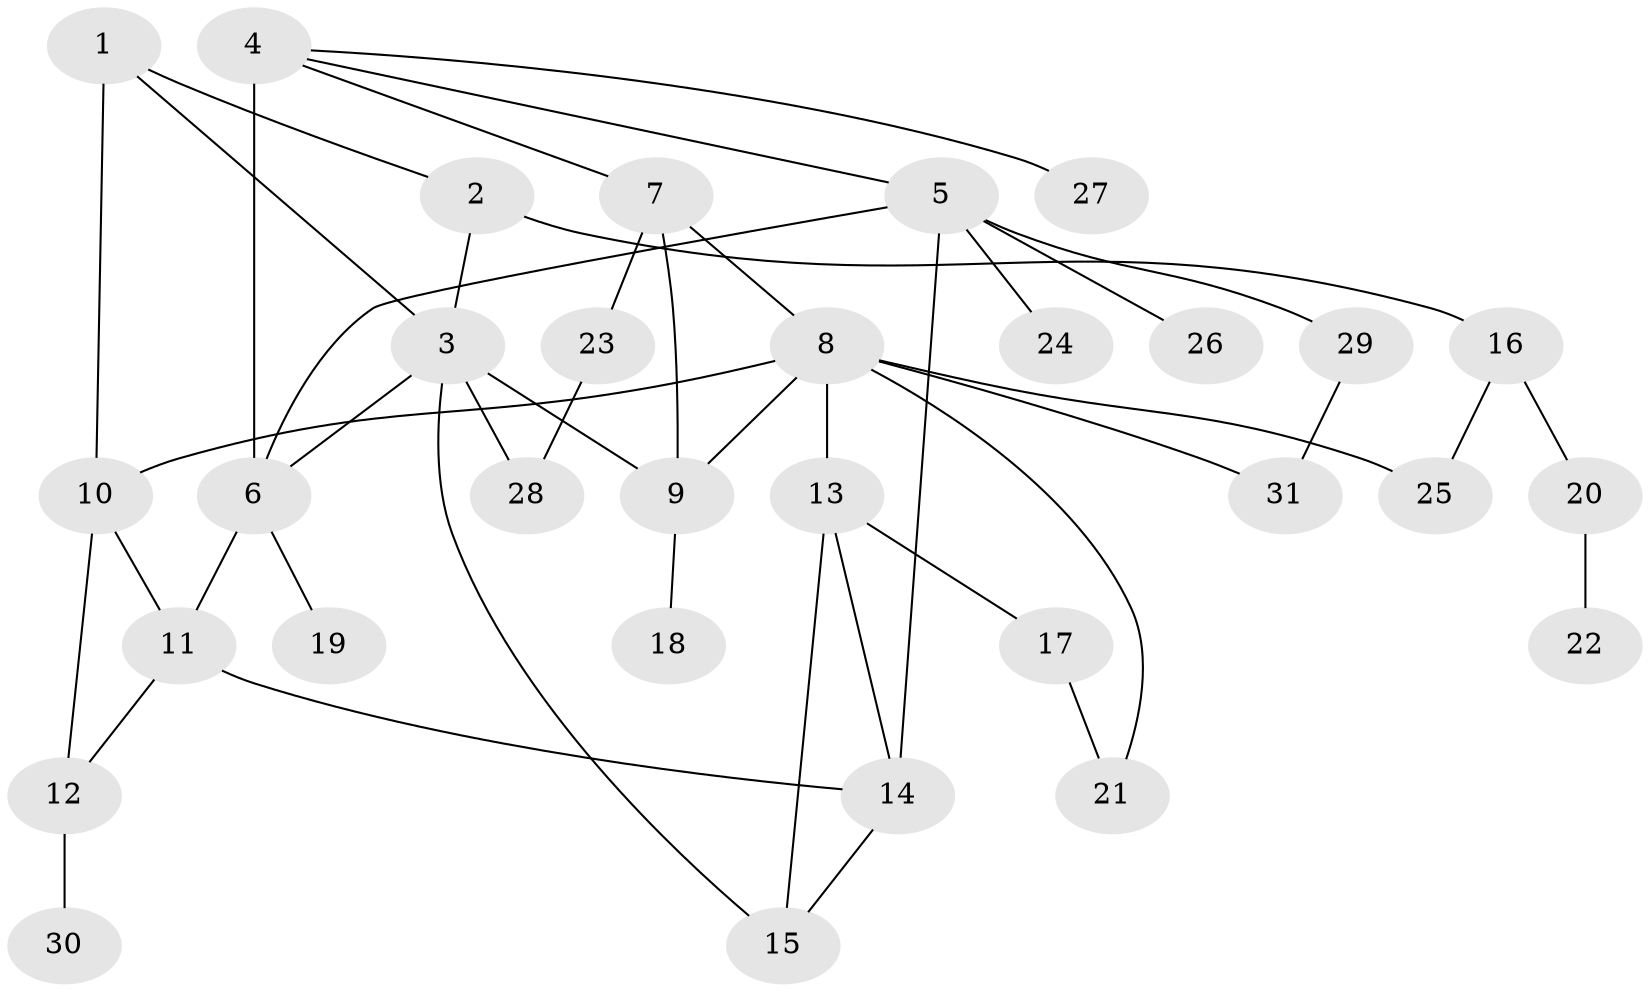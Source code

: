 // original degree distribution, {5: 0.0410958904109589, 8: 0.0273972602739726, 4: 0.0684931506849315, 7: 0.0273972602739726, 10: 0.0136986301369863, 6: 0.0410958904109589, 9: 0.0136986301369863, 3: 0.0410958904109589, 1: 0.589041095890411, 2: 0.136986301369863}
// Generated by graph-tools (version 1.1) at 2025/52/03/04/25 22:52:10]
// undirected, 31 vertices, 45 edges
graph export_dot {
  node [color=gray90,style=filled];
  1;
  2;
  3;
  4;
  5;
  6;
  7;
  8;
  9;
  10;
  11;
  12;
  13;
  14;
  15;
  16;
  17;
  18;
  19;
  20;
  21;
  22;
  23;
  24;
  25;
  26;
  27;
  28;
  29;
  30;
  31;
  1 -- 2 [weight=1.0];
  1 -- 3 [weight=1.0];
  1 -- 10 [weight=1.0];
  2 -- 3 [weight=1.0];
  2 -- 16 [weight=2.0];
  3 -- 6 [weight=1.0];
  3 -- 9 [weight=1.0];
  3 -- 15 [weight=1.0];
  3 -- 28 [weight=1.0];
  4 -- 5 [weight=1.0];
  4 -- 6 [weight=5.0];
  4 -- 7 [weight=1.0];
  4 -- 27 [weight=1.0];
  5 -- 6 [weight=1.0];
  5 -- 14 [weight=1.0];
  5 -- 24 [weight=1.0];
  5 -- 26 [weight=1.0];
  5 -- 29 [weight=1.0];
  6 -- 11 [weight=1.0];
  6 -- 19 [weight=1.0];
  7 -- 8 [weight=1.0];
  7 -- 9 [weight=1.0];
  7 -- 23 [weight=1.0];
  8 -- 9 [weight=1.0];
  8 -- 10 [weight=1.0];
  8 -- 13 [weight=1.0];
  8 -- 21 [weight=1.0];
  8 -- 25 [weight=1.0];
  8 -- 31 [weight=1.0];
  9 -- 18 [weight=5.0];
  10 -- 11 [weight=1.0];
  10 -- 12 [weight=2.0];
  11 -- 12 [weight=1.0];
  11 -- 14 [weight=2.0];
  12 -- 30 [weight=1.0];
  13 -- 14 [weight=1.0];
  13 -- 15 [weight=1.0];
  13 -- 17 [weight=3.0];
  14 -- 15 [weight=1.0];
  16 -- 20 [weight=1.0];
  16 -- 25 [weight=1.0];
  17 -- 21 [weight=1.0];
  20 -- 22 [weight=1.0];
  23 -- 28 [weight=2.0];
  29 -- 31 [weight=1.0];
}

